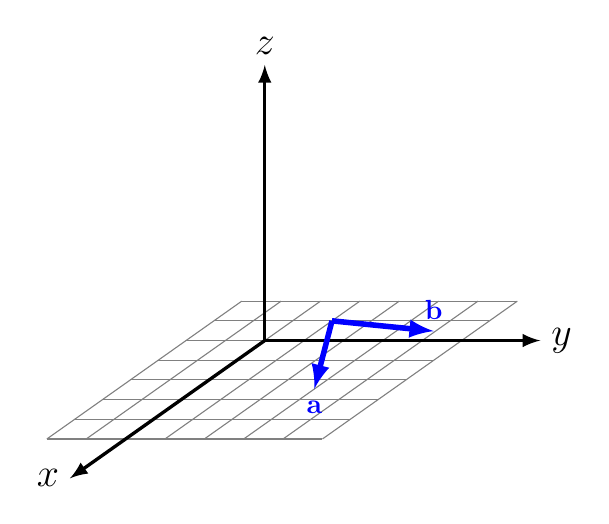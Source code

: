 \begin{tikzpicture}[x={(-0.707cm,-0.5cm)}, y={(1cm,0cm)}, z={(0cm,1cm)}, >=latex, scale=0.5]

% planar grids
\foreach \i in {-2,-1,...,5}{

	\draw[gray] (\i,-2,0) -- (\i,5,0); % xy plane
	\draw[gray] (-2,\i,0) -- (5,\i,0); % xy plane

}

% coordinate axes
\draw[->, very thick] (0,0,0) -- (7, 0,  0) node [left] {\Large $x$};
\draw[->, very thick] (0,0,0) -- (0,  7, 0) node [right] {\Large $y$};
\draw[->, very thick] (0,0,0) -- (0,  0, 7) node [above] {\Large $z$};

% % part 1
% \draw[->, line width=2pt, blue] (1,1,0) -- (1+3*0.5,1+3*0.866,0) node[below] {$\mathbf{a}$};
% \draw[->, line width=2pt, blue] (1,1,0) -- (1-4*0.5,1+4*0.866,0) node[above] {$\mathbf{b}$};

% part A
\def\Ax{-1} 
\def\Ay{1} % point A, tails of both vectors are at A
\def\radone{4} % length of the first vector
\def\thetaone{30} % angle the first vector makes with the positive x-axis
\def\radtwo{3} % length of the second vector
\def\theta{50} % angle between second and first vector

% % part B
% \def\Ax{2} 
% \def\Ay{3} % point A, tails of both vectors are at A
% \def\radone{4} % length of the first vector
% \def\thetaone{-60} % angle the first vector makes with the positive x-axis
% \def\radtwo{3} % length of the second vector
% \def\theta{260} % angle between second and first vector


\draw[->, line width=2pt, blue] (\Ax,\Ay,0) -- ({\Ax+\radone*cos(\thetaone)},{\Ay+\radone*sin(\thetaone)},0) node[below] {$\mathbf{a}$};
\draw[->, line width=2pt, blue] (\Ax,\Ay,0) -- ({\Ax+\radtwo*cos(\thetaone + \theta)},{\Ay+\radtwo*sin(\thetaone + \theta)},0) node[above] {$\mathbf{b}$};


\end{tikzpicture}
